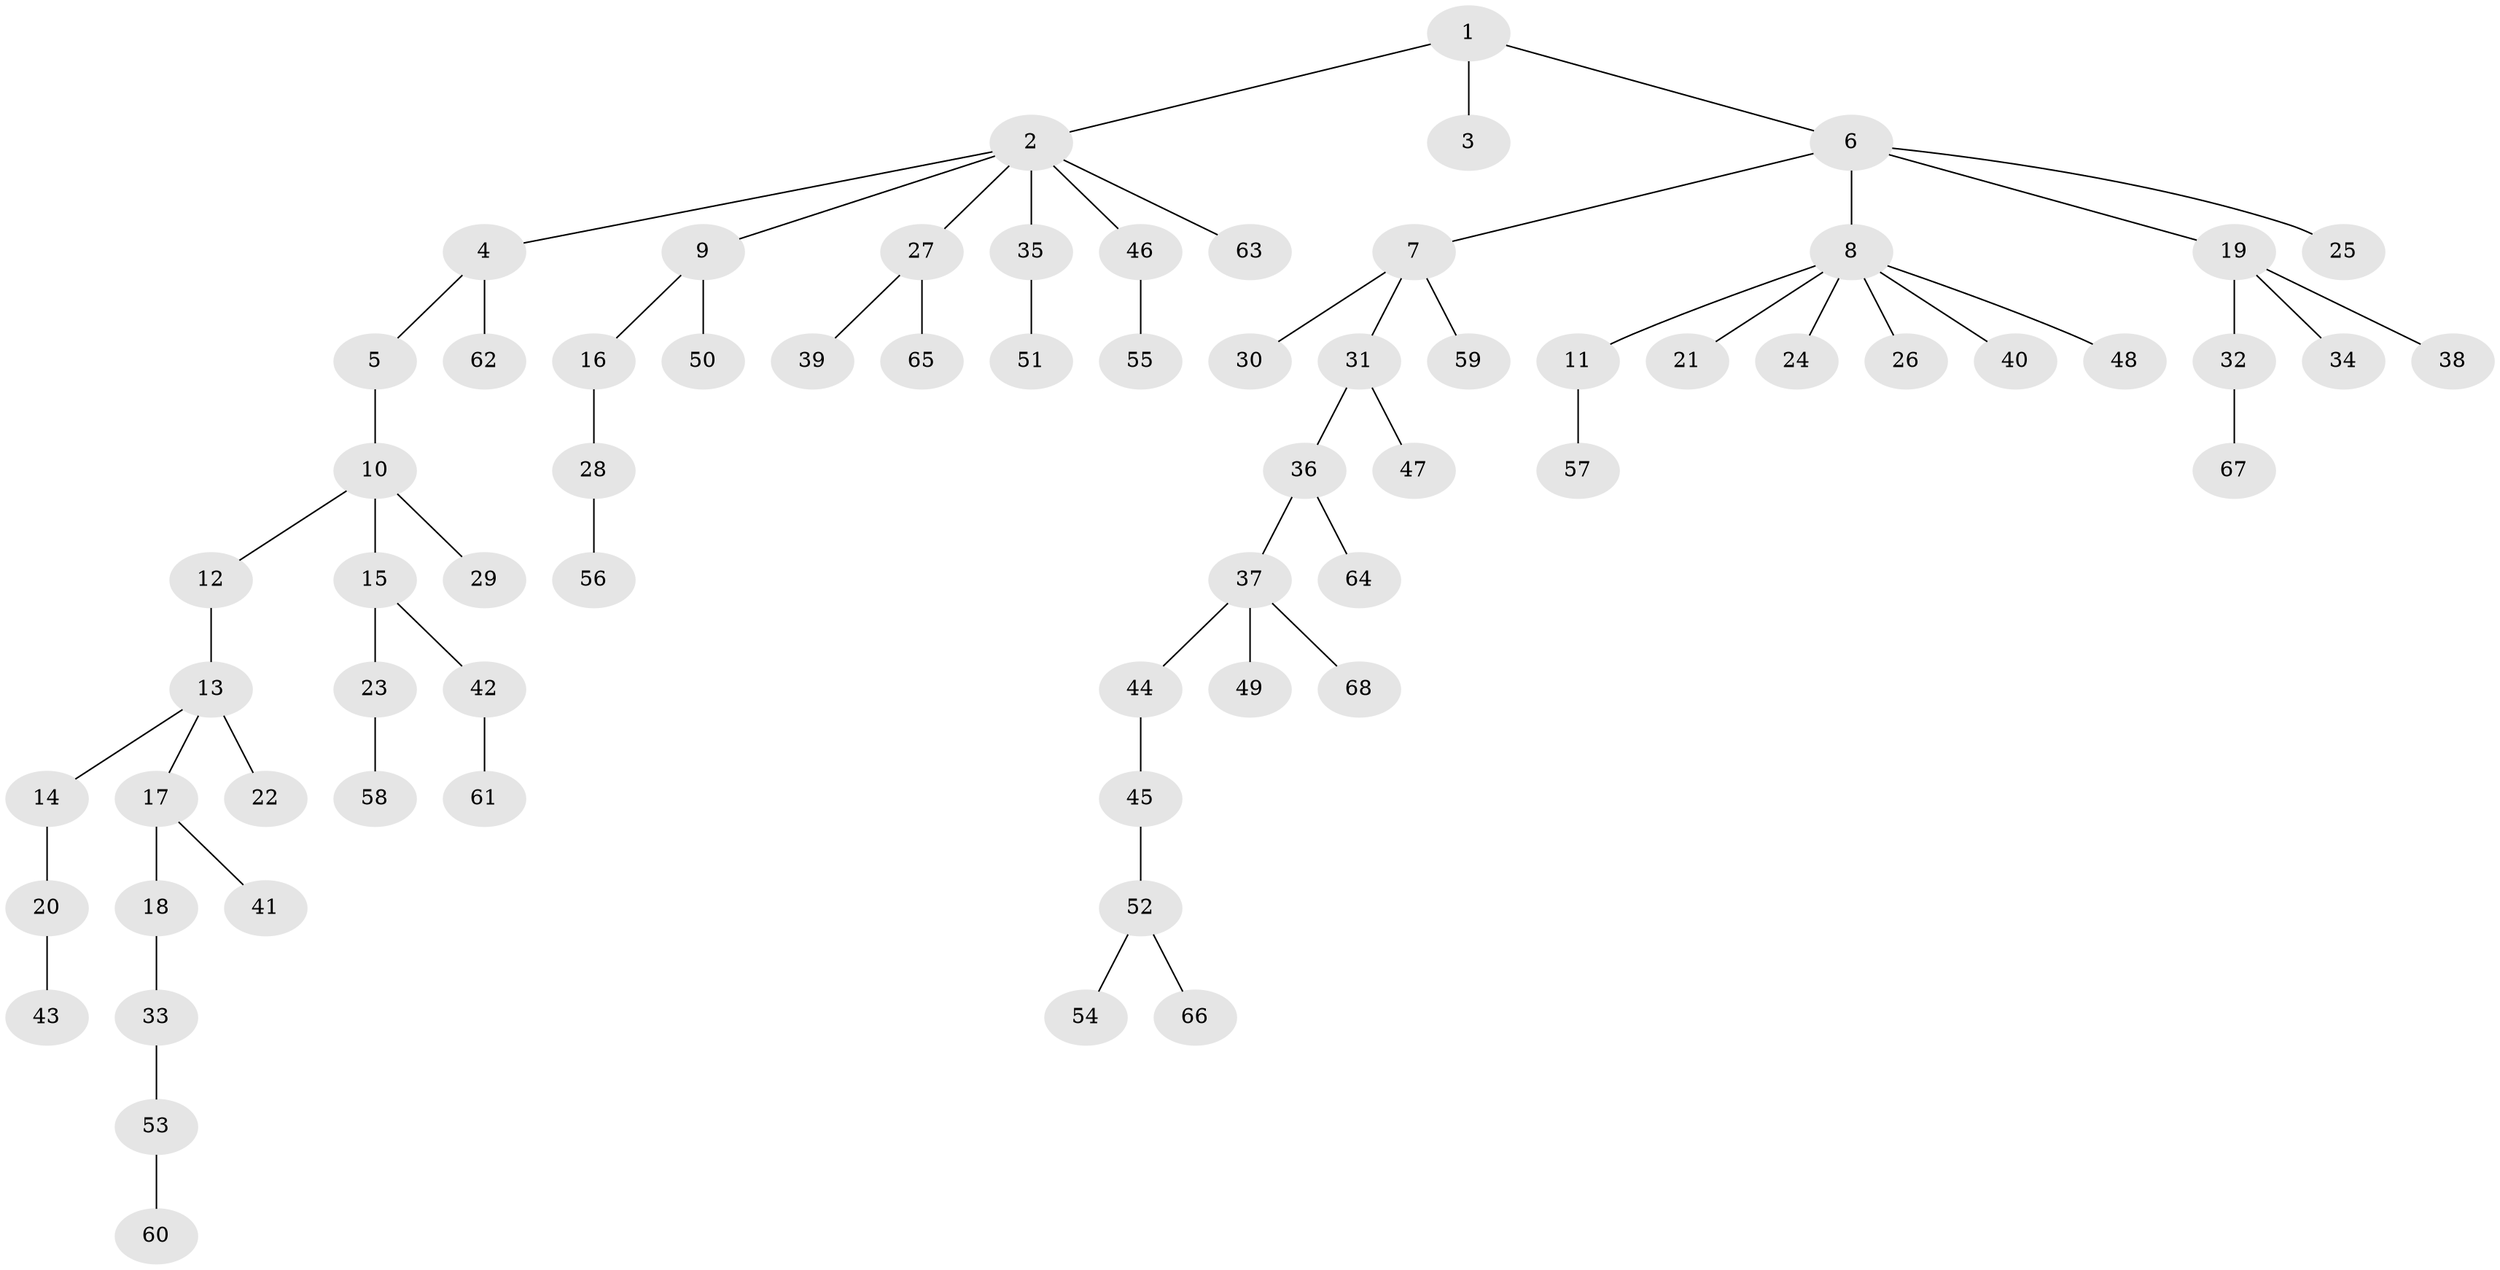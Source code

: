 // coarse degree distribution, {2: 0.18518518518518517, 1: 0.6666666666666666, 10: 0.037037037037037035, 4: 0.07407407407407407, 6: 0.037037037037037035}
// Generated by graph-tools (version 1.1) at 2025/56/03/04/25 21:56:53]
// undirected, 68 vertices, 67 edges
graph export_dot {
graph [start="1"]
  node [color=gray90,style=filled];
  1;
  2;
  3;
  4;
  5;
  6;
  7;
  8;
  9;
  10;
  11;
  12;
  13;
  14;
  15;
  16;
  17;
  18;
  19;
  20;
  21;
  22;
  23;
  24;
  25;
  26;
  27;
  28;
  29;
  30;
  31;
  32;
  33;
  34;
  35;
  36;
  37;
  38;
  39;
  40;
  41;
  42;
  43;
  44;
  45;
  46;
  47;
  48;
  49;
  50;
  51;
  52;
  53;
  54;
  55;
  56;
  57;
  58;
  59;
  60;
  61;
  62;
  63;
  64;
  65;
  66;
  67;
  68;
  1 -- 2;
  1 -- 3;
  1 -- 6;
  2 -- 4;
  2 -- 9;
  2 -- 27;
  2 -- 35;
  2 -- 46;
  2 -- 63;
  4 -- 5;
  4 -- 62;
  5 -- 10;
  6 -- 7;
  6 -- 8;
  6 -- 19;
  6 -- 25;
  7 -- 30;
  7 -- 31;
  7 -- 59;
  8 -- 11;
  8 -- 21;
  8 -- 24;
  8 -- 26;
  8 -- 40;
  8 -- 48;
  9 -- 16;
  9 -- 50;
  10 -- 12;
  10 -- 15;
  10 -- 29;
  11 -- 57;
  12 -- 13;
  13 -- 14;
  13 -- 17;
  13 -- 22;
  14 -- 20;
  15 -- 23;
  15 -- 42;
  16 -- 28;
  17 -- 18;
  17 -- 41;
  18 -- 33;
  19 -- 32;
  19 -- 34;
  19 -- 38;
  20 -- 43;
  23 -- 58;
  27 -- 39;
  27 -- 65;
  28 -- 56;
  31 -- 36;
  31 -- 47;
  32 -- 67;
  33 -- 53;
  35 -- 51;
  36 -- 37;
  36 -- 64;
  37 -- 44;
  37 -- 49;
  37 -- 68;
  42 -- 61;
  44 -- 45;
  45 -- 52;
  46 -- 55;
  52 -- 54;
  52 -- 66;
  53 -- 60;
}
